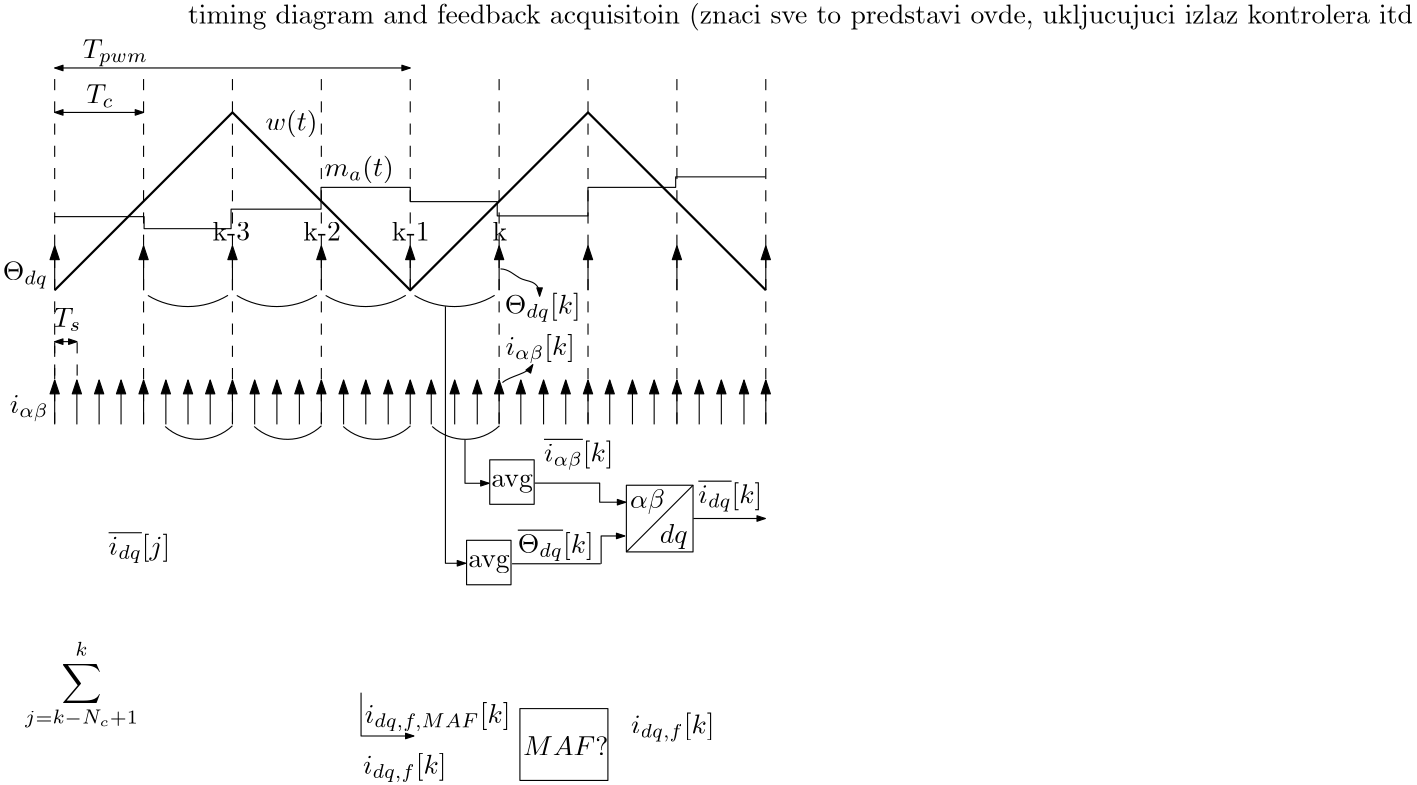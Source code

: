 <?xml version="1.0"?>
<!DOCTYPE ipe SYSTEM "ipe.dtd">
<ipe version="70215" creator="Ipe 7.2.15">
<info created="D:20210110164810" modified="D:20210110180505"/>
<ipestyle name="basic">
<symbol name="arrow/arc(spx)">
<path stroke="sym-stroke" fill="sym-stroke" pen="sym-pen">
0 0 m
-1 0.333 l
-1 -0.333 l
0 0 l
0 0 l
h
</path>
</symbol>
<symbol name="arrow/farc(spx)">
<path stroke="sym-stroke" fill="white" pen="sym-pen">
0 0 m
-1 0.333 l
-1 -0.333 l
0 0 l
0 0 l
h
</path>
</symbol>
<symbol name="arrow/ptarc(spx)">
<path stroke="sym-stroke" fill="sym-stroke" pen="sym-pen">
0 0 m
-1 0.333 l
-0.8 0 l
-1 -0.333 l
0 0 l
0 0 l
h
</path>
</symbol>
<symbol name="arrow/fptarc(spx)">
<path stroke="sym-stroke" fill="white" pen="sym-pen">
0 0 m
-1 0.333 l
-0.8 0 l
-1 -0.333 l
0 0 l
0 0 l
h
</path>
</symbol>
<symbol name="mark/circle(sx)" transformations="translations">
<path fill="sym-stroke">
0.6 0 0 0.6 0 0 e
0.4 0 0 0.4 0 0 e
</path>
</symbol>
<symbol name="mark/disk(sx)" transformations="translations">
<path fill="sym-stroke">
0.6 0 0 0.6 0 0 e
</path>
</symbol>
<symbol name="mark/fdisk(sfx)" transformations="translations">
<group>
<path fill="sym-fill">
0.5 0 0 0.5 0 0 e
</path>
<path fill="sym-stroke" fillrule="eofill">
0.6 0 0 0.6 0 0 e
0.4 0 0 0.4 0 0 e
</path>
</group>
</symbol>
<symbol name="mark/box(sx)" transformations="translations">
<path fill="sym-stroke" fillrule="eofill">
-0.6 -0.6 m
0.6 -0.6 l
0.6 0.6 l
-0.6 0.6 l
-0.6 -0.6 l
-0.6 -0.6 l
h
-0.4 -0.4 m
0.4 -0.4 l
0.4 0.4 l
-0.4 0.4 l
-0.4 -0.4 l
-0.4 -0.4 l
h
</path>
</symbol>
<symbol name="mark/square(sx)" transformations="translations">
<path fill="sym-stroke">
-0.6 -0.6 m
0.6 -0.6 l
0.6 0.6 l
-0.6 0.6 l
-0.6 -0.6 l
-0.6 -0.6 l
h
</path>
</symbol>
<symbol name="mark/fsquare(sfx)" transformations="translations">
<group>
<path fill="sym-fill">
-0.5 -0.5 m
0.5 -0.5 l
0.5 0.5 l
-0.5 0.5 l
-0.5 -0.5 l
-0.5 -0.5 l
h
</path>
<path fill="sym-stroke" fillrule="eofill">
-0.6 -0.6 m
0.6 -0.6 l
0.6 0.6 l
-0.6 0.6 l
-0.6 -0.6 l
-0.6 -0.6 l
h
-0.4 -0.4 m
0.4 -0.4 l
0.4 0.4 l
-0.4 0.4 l
-0.4 -0.4 l
-0.4 -0.4 l
h
</path>
</group>
</symbol>
<symbol name="mark/cross(sx)" transformations="translations">
<group>
<path fill="sym-stroke">
-0.43 -0.57 m
0.57 0.43 l
0.43 0.57 l
-0.57 -0.43 l
-0.43 -0.57 l
-0.43 -0.57 l
h
</path>
<path fill="sym-stroke">
-0.43 0.57 m
0.57 -0.43 l
0.43 -0.57 l
-0.57 0.43 l
-0.43 0.57 l
-0.43 0.57 l
h
</path>
</group>
</symbol>
<symbol name="arrow/fnormal(spx)">
<path stroke="sym-stroke" fill="white" pen="sym-pen">
0 0 m
-1 0.333 l
-1 -0.333 l
0 0 l
0 0 l
h
</path>
</symbol>
<symbol name="arrow/pointed(spx)">
<path stroke="sym-stroke" fill="sym-stroke" pen="sym-pen">
0 0 m
-1 0.333 l
-0.8 0 l
-1 -0.333 l
0 0 l
0 0 l
h
</path>
</symbol>
<symbol name="arrow/fpointed(spx)">
<path stroke="sym-stroke" fill="white" pen="sym-pen">
0 0 m
-1 0.333 l
-0.8 0 l
-1 -0.333 l
0 0 l
0 0 l
h
</path>
</symbol>
<symbol name="arrow/linear(spx)">
<path stroke="sym-stroke" pen="sym-pen">
-1 0.333 m
0 0 l
-1 -0.333 l
</path>
</symbol>
<symbol name="arrow/fdouble(spx)">
<path stroke="sym-stroke" fill="white" pen="sym-pen">
0 0 m
-1 0.333 l
-1 -0.333 l
0 0 l
0 0 l
h
-1 0 m
-2 0.333 l
-2 -0.333 l
-1 0 l
-1 0 l
h
</path>
</symbol>
<symbol name="arrow/double(spx)">
<path stroke="sym-stroke" fill="sym-stroke" pen="sym-pen">
0 0 m
-1 0.333 l
-1 -0.333 l
0 0 l
0 0 l
h
-1 0 m
-2 0.333 l
-2 -0.333 l
-1 0 l
-1 0 l
h
</path>
</symbol>
<pen name="heavier" value="0.8"/>
<pen name="fat" value="1.2"/>
<pen name="ultrafat" value="2"/>
<symbolsize name="large" value="5"/>
<symbolsize name="small" value="2"/>
<symbolsize name="tiny" value="1.1"/>
<arrowsize name="large" value="10"/>
<arrowsize name="small" value="5"/>
<arrowsize name="tiny" value="3"/>
<color name="red" value="1 0 0"/>
<color name="green" value="0 1 0"/>
<color name="blue" value="0 0 1"/>
<color name="yellow" value="1 1 0"/>
<color name="orange" value="1 0.647 0"/>
<color name="gold" value="1 0.843 0"/>
<color name="purple" value="0.627 0.125 0.941"/>
<color name="gray" value="0.745"/>
<color name="brown" value="0.647 0.165 0.165"/>
<color name="navy" value="0 0 0.502"/>
<color name="pink" value="1 0.753 0.796"/>
<color name="seagreen" value="0.18 0.545 0.341"/>
<color name="turquoise" value="0.251 0.878 0.816"/>
<color name="violet" value="0.933 0.51 0.933"/>
<color name="darkblue" value="0 0 0.545"/>
<color name="darkcyan" value="0 0.545 0.545"/>
<color name="darkgray" value="0.663"/>
<color name="darkgreen" value="0 0.392 0"/>
<color name="darkmagenta" value="0.545 0 0.545"/>
<color name="darkorange" value="1 0.549 0"/>
<color name="darkred" value="0.545 0 0"/>
<color name="lightblue" value="0.678 0.847 0.902"/>
<color name="lightcyan" value="0.878 1 1"/>
<color name="lightgray" value="0.827"/>
<color name="lightgreen" value="0.565 0.933 0.565"/>
<color name="lightyellow" value="1 1 0.878"/>
<dashstyle name="dashed" value="[4] 0"/>
<dashstyle name="dotted" value="[1 3] 0"/>
<dashstyle name="dash dotted" value="[4 2 1 2] 0"/>
<dashstyle name="dash dot dotted" value="[4 2 1 2 1 2] 0"/>
<textsize name="large" value="\large"/>
<textsize name="Large" value="\Large"/>
<textsize name="LARGE" value="\LARGE"/>
<textsize name="huge" value="\huge"/>
<textsize name="Huge" value="\Huge"/>
<textsize name="small" value="\small"/>
<textsize name="footnote" value="\footnotesize"/>
<textsize name="tiny" value="\tiny"/>
<textstyle name="center" begin="\begin{center}" end="\end{center}"/>
<textstyle name="itemize" begin="\begin{itemize}" end="\end{itemize}"/>
<textstyle name="item" begin="\begin{itemize}\item{}" end="\end{itemize}"/>
<gridsize name="4 pts" value="4"/>
<gridsize name="8 pts (~3 mm)" value="8"/>
<gridsize name="16 pts (~6 mm)" value="16"/>
<gridsize name="32 pts (~12 mm)" value="32"/>
<gridsize name="10 pts (~3.5 mm)" value="10"/>
<gridsize name="20 pts (~7 mm)" value="20"/>
<gridsize name="14 pts (~5 mm)" value="14"/>
<gridsize name="28 pts (~10 mm)" value="28"/>
<gridsize name="56 pts (~20 mm)" value="56"/>
<anglesize name="90 deg" value="90"/>
<anglesize name="60 deg" value="60"/>
<anglesize name="45 deg" value="45"/>
<anglesize name="30 deg" value="30"/>
<anglesize name="22.5 deg" value="22.5"/>
<opacity name="10%" value="0.1"/>
<opacity name="30%" value="0.3"/>
<opacity name="50%" value="0.5"/>
<opacity name="75%" value="0.75"/>
<tiling name="falling" angle="-60" step="4" width="1"/>
<tiling name="rising" angle="30" step="4" width="1"/>
</ipestyle>
<page>
<layer name="alpha"/>
<view layers="alpha" active="alpha"/>
<path layer="alpha" stroke="black" pen="heavier">
64 704 m
128 768 l
192 704 l
256 768 l
320 704 l
</path>
<path matrix="1 0 0 0.5 0 352" stroke="black" arrow="normal/small">
64 704 m
64 736 l
</path>
<path matrix="1 0 0 0.5 32 352" stroke="black" arrow="normal/small">
64 704 m
64 736 l
</path>
<path matrix="1 0 0 0.5 64 352" stroke="black" arrow="normal/small">
64 704 m
64 736 l
</path>
<path matrix="1 0 0 0.5 96 352" stroke="black" arrow="normal/small">
64 704 m
64 736 l
</path>
<path matrix="1 0 0 0.5 128 352" stroke="black" arrow="normal/small">
64 704 m
64 736 l
</path>
<path matrix="1 0 0 0.5 160 352" stroke="black" arrow="normal/small">
64 704 m
64 736 l
</path>
<path matrix="1 0 0 0.5 192 352" stroke="black" arrow="normal/small">
64 704 m
64 736 l
</path>
<path matrix="1 0 0 0.5 224 352" stroke="black" arrow="normal/small">
64 704 m
64 736 l
</path>
<path matrix="1 0 0 0.5 256 352" stroke="black" arrow="normal/small">
64 704 m
64 736 l
</path>
<text matrix="1 0 0 1 0 -16" transformations="translations" pos="112 816" stroke="black" type="label" width="441.401" height="7.473" depth="2.49" valign="baseline">timing diagram and feedback acquisitoin (znaci sve to predstavi ovde, ukljucujuci izlaz kontrolera itd</text>
<path matrix="0.998863 0 0 1 0.0725159 0" stroke="black">
63.8008 730.478 m
96.2272 730.478 l
96.2272 726.154 l
127.573 726.154 l
127.573 733.18 l
159.999 733.18 l
159.999 741.017 l
192.155 741.017 l
192.155 735.882 l
223.501 735.882 l
223.501 730.748 l
256.197 730.748 l
256.197 741.017 l
287.813 741.017 l
287.813 744.8 l
320.24 744.8 l
</path>
<path matrix="1 0 0 1 0 16" stroke="black" arrow="normal/tiny" rarrow="normal/tiny">
64 752 m
96 752 l
</path>
<path matrix="4 0 0 1 -192 32" stroke="black" arrow="normal/tiny" rarrow="normal/tiny">
64 752 m
96 752 l
</path>
<text matrix="1 0 0 1 -2.70399 13.296" transformations="translations" pos="78.0752 758.002" stroke="black" type="label" width="9.88" height="6.812" depth="1.49" valign="baseline" style="math">T_c</text>
<text matrix="1 0 0 1 -3.95198 29.5199" transformations="translations" pos="78.0752 758.002" stroke="black" type="label" width="23.448" height="6.808" depth="2.85" valign="baseline" style="math">T_{pwm}</text>
<path matrix="1 0 0 1.6 0 -470.4" stroke="black" dash="dashed">
64 704 m
64 784 l
</path>
<path matrix="1 0 0 1 128 0" stroke="black" dash="dashed">
64 704 m
64 784 l
</path>
<path matrix="1 0 0 1.6 32 -470.4" stroke="black" dash="dashed">
64 704 m
64 784 l
</path>
<text matrix="1 0 0 1 -7.38468 6.88562" transformations="translations" pos="229.006 715.004" stroke="black" type="label" width="5.258" height="6.918" depth="0" valign="baseline">k</text>
<path matrix="0.9 0 0 0.9 -8.00286 69.2977" stroke="black">
223.953 703.119 m
30.9468 0 0 30.9468 239.925 729.626 255.99 703.175 a
</path>
<path matrix="1 0 0 0.5 32 303.679" stroke="black" arrow="normal/small">
64 704 m
64 736 l
</path>
<path matrix="1 0 0 0.5 48 303.679" stroke="black" arrow="normal/small">
64 704 m
64 736 l
</path>
<path matrix="1 0 0 0.5 64 303.679" stroke="black" arrow="normal/small">
64 704 m
64 736 l
</path>
<path matrix="1 0 0 0.5 80 303.679" stroke="black" arrow="normal/small">
64 704 m
64 736 l
</path>
<path matrix="1 0 0 0.5 96 303.679" stroke="black" arrow="normal/small">
64 704 m
64 736 l
</path>
<path matrix="1 0 0 0.5 112 303.679" stroke="black" arrow="normal/small">
64 704 m
64 736 l
</path>
<path matrix="1 0 0 0.5 128 303.679" stroke="black" arrow="normal/small">
64 704 m
64 736 l
</path>
<path matrix="1 0 0 0.5 144 303.679" stroke="black" arrow="normal/small">
64 704 m
64 736 l
</path>
<path matrix="1 0 0 0.5 160 303.679" stroke="black" arrow="normal/small">
64 704 m
64 736 l
</path>
<path matrix="1 0 0 0.5 176 303.679" stroke="black" arrow="normal/small">
64 704 m
64 736 l
</path>
<path matrix="1 0 0 0.5 192 303.679" stroke="black" arrow="normal/small">
64 704 m
64 736 l
</path>
<path matrix="1 0 0 0.5 208 303.679" stroke="black" arrow="normal/small">
64 704 m
64 736 l
</path>
<path matrix="1 0 0 0.5 224 303.679" stroke="black" arrow="normal/small">
64 704 m
64 736 l
</path>
<path matrix="1 0 0 0.5 240 303.679" stroke="black" arrow="normal/small">
64 704 m
64 736 l
</path>
<path matrix="1 0 0 0.5 256 303.679" stroke="black" arrow="normal/small">
64 704 m
64 736 l
</path>
<path matrix="1 0 0 0.5 0 303.679" stroke="black" arrow="normal/small">
64 704 m
64 736 l
</path>
<path matrix="1 0 0 0.5 16 303.679" stroke="black" arrow="normal/small">
64 704 m
64 736 l
</path>
<path matrix="1 0 0 0.5 7.98949 303.678" stroke="black" arrow="normal/small">
64 704 m
64 736 l
</path>
<path matrix="1 0 0 0.5 23.8956 303.679" stroke="black" arrow="normal/small">
64 704 m
64 736 l
</path>
<path matrix="1 0 0 0.5 40.0266 303.678" stroke="black" arrow="normal/small">
64 704 m
64 736 l
</path>
<path matrix="1 0 0 0.5 55.9885 303.679" stroke="black" arrow="normal/small">
64 704 m
64 736 l
</path>
<path matrix="1 0 0 0.5 71.9964 303.678" stroke="black" arrow="normal/small">
64 704 m
64 736 l
</path>
<path matrix="1 0 0 0.5 88.0903 303.679" stroke="black" arrow="normal/small">
64 704 m
64 736 l
</path>
<path matrix="1 0 0 0.5 104.008 303.679" stroke="black" arrow="normal/small">
64 704 m
64 736 l
</path>
<path matrix="1 0 0 0.5 120.072 303.679" stroke="black" arrow="normal/small">
64 704 m
64 736 l
</path>
<path matrix="1 0 0 0.5 135.571 303.679" stroke="black" arrow="normal/small">
64 704 m
64 736 l
</path>
<path matrix="1 0 0 0.5 152.133 303.678" stroke="black" arrow="normal/small">
64 704 m
64 736 l
</path>
<path matrix="1 0 0 0.5 167.813 303.679" stroke="black" arrow="normal/small">
64 704 m
64 736 l
</path>
<path matrix="1 0 0 0.5 183.982 303.678" stroke="black" arrow="normal/small">
64 704 m
64 736 l
</path>
<path matrix="1 0 0 0.5 199.813 303.679" stroke="black" arrow="normal/small">
64 704 m
64 736 l
</path>
<path matrix="1 0 0 0.5 215.813 303.678" stroke="black" arrow="normal/small">
64 704 m
64 736 l
</path>
<path matrix="1 0 0 0.5 232.032 303.678" stroke="black" arrow="normal/small">
64 704 m
64 736 l
</path>
<path matrix="1 0 0 0.5 248.15 303.679" stroke="black" arrow="normal/small">
64 704 m
64 736 l
</path>
<path matrix="1 0 0 1 0 -2.74418" stroke="black" dash="dashed">
64 688 m
64 672 l
64 672 l
</path>
<path matrix="1 0 0 1 0 10.5735" stroke="black" arrow="normal/tiny" rarrow="normal/tiny">
63.9819 674.905 m
72.0124 674.905 l
</path>
<text matrix="1 0 0 1 -14.525 -67.158" transformations="translations" pos="78.0752 758.002" stroke="black" type="label" width="10.08" height="6.812" depth="1.49" valign="baseline" style="math">T_s</text>
<path matrix="1 0 0 1 8.09054 -2.7444" stroke="black" dash="dashed">
64 688 m
64 672 l
64 672 l
</path>
<path matrix="1 0 0 1 -31.8605 -32.3209" stroke="black">
231.766 687.259 m
17.7953 0 0 17.7953 243.741 700.423 255.994 687.519 a
</path>
<path matrix="1 0 0 1 -63.8973 -32.3211" stroke="black">
231.766 687.259 m
17.7953 0 0 17.7953 243.741 700.423 255.994 687.519 a
</path>
<path matrix="1 0 0 1 -95.9522 -32.3213" stroke="black">
231.766 687.259 m
17.7953 0 0 17.7953 243.741 700.423 255.994 687.519 a
</path>
<path matrix="1 0 0 1 -128 -32.3214" stroke="black">
231.766 687.259 m
17.7953 0 0 17.7953 243.741 700.423 255.994 687.519 a
</path>
<group matrix="1 0 0 1 12.6197 18.9279">
<text matrix="1 0 0 1 0.562055 6.3095" transformations="translations" pos="208 608" stroke="black" type="label" width="14.944" height="4.297" depth="1.93" valign="baseline">avg</text>
<path stroke="black">
208 624 m
208 608 l
224 608 l
224 624 l
208 624 l
h
</path>
</group>
<group matrix="1 0 0 1 4.27987 -10.0365">
<text matrix="1 0 0 1 0.562055 6.3095" transformations="translations" pos="208 608" stroke="black" type="label" width="14.944" height="4.297" depth="1.93" valign="baseline">avg</text>
<path stroke="black">
208 624 m
208 608 l
224 608 l
224 624 l
208 624 l
208 624 l
h
</path>
</group>
<path matrix="0.9 0 0 0.9 -40.0027 69.2981" stroke="black">
223.953 703.119 m
30.9468 0 0 30.9468 239.925 729.626 255.99 703.175 a
</path>
<path matrix="0.9 0 0 0.9 -72.0027 69.2981" stroke="black">
223.953 703.119 m
30.9468 0 0 30.9468 239.925 729.626 255.99 703.175 a
</path>
<path matrix="0.9 0 0 0.9 -104.003 69.2981" stroke="black">
223.953 703.119 m
30.9468 0 0 30.9468 239.925 729.626 255.99 703.175 a
</path>
<path matrix="0.6036 0 0 7.47817 79.1306 -4520.92" stroke="black" arrow="normal/tiny">
207.985 697.917 m
207.985 685.544 l
220.012 685.544 l
</path>
<path matrix="2.01036 0 0 -2.87065 -214.255 2573.4" stroke="black">
220.315 685.519 m
236.187 685.519 l
</path>
<text matrix="1 0 0 1 -32.7594 -50.4238" transformations="translations" pos="78.0752 758.002" stroke="black" type="label" width="16.296" height="6.808" depth="2.85" valign="baseline" style="math">\Theta_{dq}</text>
<text matrix="1 0 0 1 -30.2594 -98.2463" transformations="translations" pos="78.0752 758.002" stroke="black" type="label" width="13.986" height="6.571" depth="2.85" valign="baseline" style="math">i_{\alpha \beta}</text>
<text matrix="1 0 0 1 61.7757 3.52052" transformations="translations" pos="78.0752 758.002" stroke="black" type="label" width="18.747" height="7.473" depth="2.49" valign="baseline" style="math">w(t)</text>
<text matrix="1 0 0 1 83.0959 -13.0159" transformations="translations" pos="78.0752 758.002" stroke="black" type="label" width="24.913" height="7.473" depth="2.49" valign="baseline" style="math">m_a (t)</text>
<path matrix="1.74273 0 0 0.963038 -157.247 24.0292" stroke="black" arrow="normal/tiny">
211.715 650.097 m
211.715 633.901 l
216.674 633.901 l
</path>
<text matrix="1 0 0 1 152.65 -148.593" transformations="translations" pos="78.0752 758.002" stroke="black" type="label" width="27.331" height="8.801" depth="2.85" valign="baseline" style="math">\overline{\Theta_{dq}} [k]</text>
<text matrix="1 0 0 1 162.088 -115.671" transformations="translations" pos="78.0752 758.002" stroke="black" type="label" width="25.021" height="8.563" depth="2.85" valign="baseline" style="math">\overline{i_{\alpha \beta}} [k]</text>
<text matrix="1 0 0 1 -43.6173 6.88573" transformations="translations" pos="229.006 715.004" stroke="black" type="label" width="13.56" height="6.918" depth="0" valign="baseline">k-1</text>
<text matrix="1 0 0 1 -75.5362 6.88621" transformations="translations" pos="229.006 715.004" stroke="black" type="label" width="13.56" height="6.918" depth="0" valign="baseline">k-2</text>
<text matrix="1 0 0 1 -108.194 6.88578" transformations="translations" pos="229.006 715.004" stroke="black" type="label" width="13.56" height="6.918" depth="0" valign="baseline">k-3</text>
<path matrix="1 0 0 1.6 64 -470.4" stroke="black" dash="dashed">
64 704 m
64 784 l
</path>
<path matrix="1 0 0 1.6 96 -470.4" stroke="black" dash="dashed">
64 704 m
64 784 l
</path>
<path matrix="1 0 0 1.6 160 -470.4" stroke="black" dash="dashed">
64 704 m
64 784 l
</path>
<path matrix="1 0 0 1.6 192 -470.4" stroke="black" dash="dashed">
64 704 m
64 784 l
</path>
<path matrix="1 0 0 1.6 224 -470.4" stroke="black" dash="dashed">
64 704 m
64 784 l
</path>
<path matrix="1 0 0 1.6 256 -470.4" stroke="black" dash="dashed">
64 704 m
64 784 l
</path>
<text matrix="1 0 0 1 147.982 -62.4438" transformations="translations" pos="78.0752 758.002" stroke="black" type="label" width="27.331" height="7.472" depth="2.85" valign="baseline" style="math">\Theta_{dq} [k]</text>
<group matrix="1 0 0 1 -1.86727 -1.98105">
<path matrix="0.5 0 0 0.5 135.676 315.764" stroke="black">
272 640 m
272 592 l
320 592 l
320 640 l
272 640 l
h
</path>
<path matrix="0.5 0 0 0.5 135.676 315.764" stroke="black">
272 592 m
320 640 l
</path>
<text matrix="0.5 0 0 0.5 233.962 248.542" transformations="translations" pos="78.0752 758.002" stroke="black" type="label" width="12.571" height="6.926" depth="1.93" valign="baseline" style="math">\alpha \beta</text>
<text matrix="0.5 0 0 0.5 244.675 235.934" transformations="translations" pos="78.0752 758.002" stroke="black" type="label" width="9.99" height="6.926" depth="1.93" valign="baseline" style="math">dq</text>
</group>
<path matrix="3.83546 0 0 0.963038 -637.727 -66.9563" stroke="black" arrow="normal/tiny">
211.715 650.097 m
211.715 633.901 l
216.674 633.901 l
</path>
<text matrix="1 0 0 1 97.5307 -209.815" transformations="translations" pos="78.0752 758.002" stroke="black" type="label" width="52.446" height="7.472" depth="2.85" valign="baseline" style="math">i_{dq,f,MAF} [k]</text>
<text matrix="1 0 0 1 96.9063 -228.119" transformations="translations" pos="78.0752 758.002" stroke="black" type="label" width="30.047" height="7.472" depth="2.85" valign="baseline" style="math">i_{dq,f} [k]</text>
<text matrix="1 0 0 1 193.417 -213.559" transformations="translations" pos="78.0752 758.002" stroke="black" type="label" width="30.047" height="7.472" depth="2.85" valign="baseline" style="math">i_{dq,f} [k]</text>
<path matrix="0.659906 0 0 0.538702 51.9908 208.612" stroke="black">
272 640 m
272 592 l
320 592 l
320 640 l
272 640 l
272 640 l
h
</path>
<text matrix="1 0 0 1 154.521 -221.463" transformations="translations" pos="78.0752 758.002" stroke="black" type="label" width="30.718" height="6.918" depth="0" valign="baseline" style="math">MAF?</text>
<path matrix="1.00953 0 0 1.60875 -2.25612 -386.281" stroke="black" arrow="normal/tiny">
236.823 634.55 m
259.98 634.55 l
259.98 630.279 l
269.254 630.279 l
</path>
<path matrix="0.976789 0 0 0.894555 6.24939 63.8457" stroke="black" arrow="normal/tiny">
260.524 605.49 m
260.524 616.714 l
269.237 616.714 l
</path>
<path stroke="black" arrow="normal/tiny">
293.922 621.808 m
319.833 621.808 l
</path>
<text matrix="1 0 0 1 217.645 -130.721" transformations="translations" pos="78.0752 758.002" stroke="black" type="label" width="23.014" height="8.563" depth="2.85" valign="baseline" style="math">\overline{i_{dq}} [k]</text>
<text matrix="1 0 0 1 148.228 -77.3558" transformations="translations" pos="78.0752 758.002" stroke="black" type="label" width="25.021" height="7.472" depth="2.85" valign="baseline" style="math">i_{\alpha \beta} [k]</text>
<path stroke="black">
224.492 711.666 m
227.267 711.666
231.429 707.503
236.029 707.503
238.585 704.948
238.585 702.465 c
</path>
<path stroke="black" arrow="normal/tiny">
238.567 702.57 m
238.567 701.845 l
</path>
<path stroke="black">
225.206 670.737 m
227.837 673.168
234.83 674.001
235.863 676.831 c
</path>
<path stroke="black" arrow="normal/tiny">
235.28 675.905 m
236.133 677.214 l
</path>
<text matrix="1 0 0 1 -24.7198 -197.998" transformations="translations" pos="78.0752 758.002" stroke="black" type="label" width="43.898" height="18.278" depth="14.35" valign="baseline">$\displaystyle \sum_{j=k-N_c+1}^k  $
</text>
<text matrix="1 0 0 1 -2.90591 22.8426" transformations="translations" pos="86.3176 585.881" stroke="black" type="label" width="22.187" height="8.563" depth="2.85" valign="baseline" style="math">\overline{i_{dq}}[j]</text>
</page>
</ipe>
